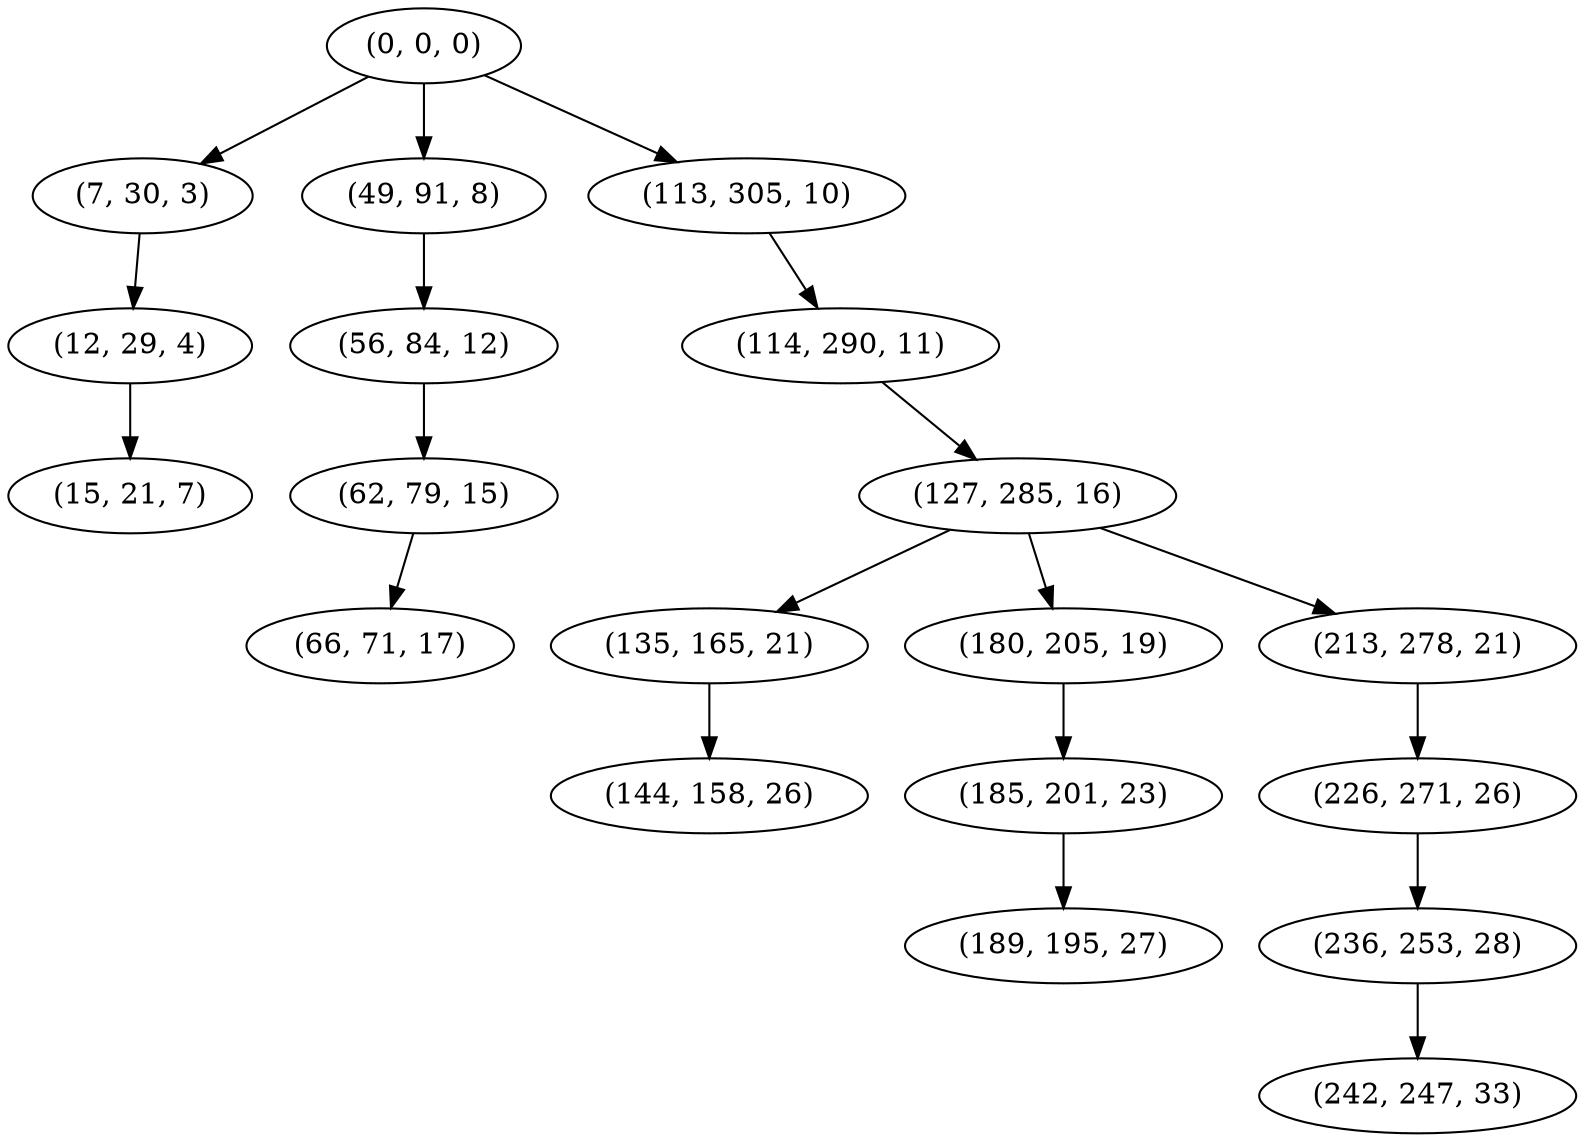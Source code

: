 digraph tree {
    "(0, 0, 0)";
    "(7, 30, 3)";
    "(12, 29, 4)";
    "(15, 21, 7)";
    "(49, 91, 8)";
    "(56, 84, 12)";
    "(62, 79, 15)";
    "(66, 71, 17)";
    "(113, 305, 10)";
    "(114, 290, 11)";
    "(127, 285, 16)";
    "(135, 165, 21)";
    "(144, 158, 26)";
    "(180, 205, 19)";
    "(185, 201, 23)";
    "(189, 195, 27)";
    "(213, 278, 21)";
    "(226, 271, 26)";
    "(236, 253, 28)";
    "(242, 247, 33)";
    "(0, 0, 0)" -> "(7, 30, 3)";
    "(0, 0, 0)" -> "(49, 91, 8)";
    "(0, 0, 0)" -> "(113, 305, 10)";
    "(7, 30, 3)" -> "(12, 29, 4)";
    "(12, 29, 4)" -> "(15, 21, 7)";
    "(49, 91, 8)" -> "(56, 84, 12)";
    "(56, 84, 12)" -> "(62, 79, 15)";
    "(62, 79, 15)" -> "(66, 71, 17)";
    "(113, 305, 10)" -> "(114, 290, 11)";
    "(114, 290, 11)" -> "(127, 285, 16)";
    "(127, 285, 16)" -> "(135, 165, 21)";
    "(127, 285, 16)" -> "(180, 205, 19)";
    "(127, 285, 16)" -> "(213, 278, 21)";
    "(135, 165, 21)" -> "(144, 158, 26)";
    "(180, 205, 19)" -> "(185, 201, 23)";
    "(185, 201, 23)" -> "(189, 195, 27)";
    "(213, 278, 21)" -> "(226, 271, 26)";
    "(226, 271, 26)" -> "(236, 253, 28)";
    "(236, 253, 28)" -> "(242, 247, 33)";
}
